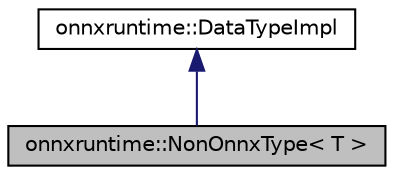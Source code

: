 digraph "onnxruntime::NonOnnxType&lt; T &gt;"
{
  edge [fontname="Helvetica",fontsize="10",labelfontname="Helvetica",labelfontsize="10"];
  node [fontname="Helvetica",fontsize="10",shape=record];
  Node2 [label="onnxruntime::NonOnnxType\< T \>",height=0.2,width=0.4,color="black", fillcolor="grey75", style="filled", fontcolor="black"];
  Node3 -> Node2 [dir="back",color="midnightblue",fontsize="10",style="solid",fontname="Helvetica"];
  Node3 [label="onnxruntime::DataTypeImpl",height=0.2,width=0.4,color="black", fillcolor="white", style="filled",URL="$classonnxruntime_1_1DataTypeImpl.html",tooltip="Base class for MLDataType. "];
}
